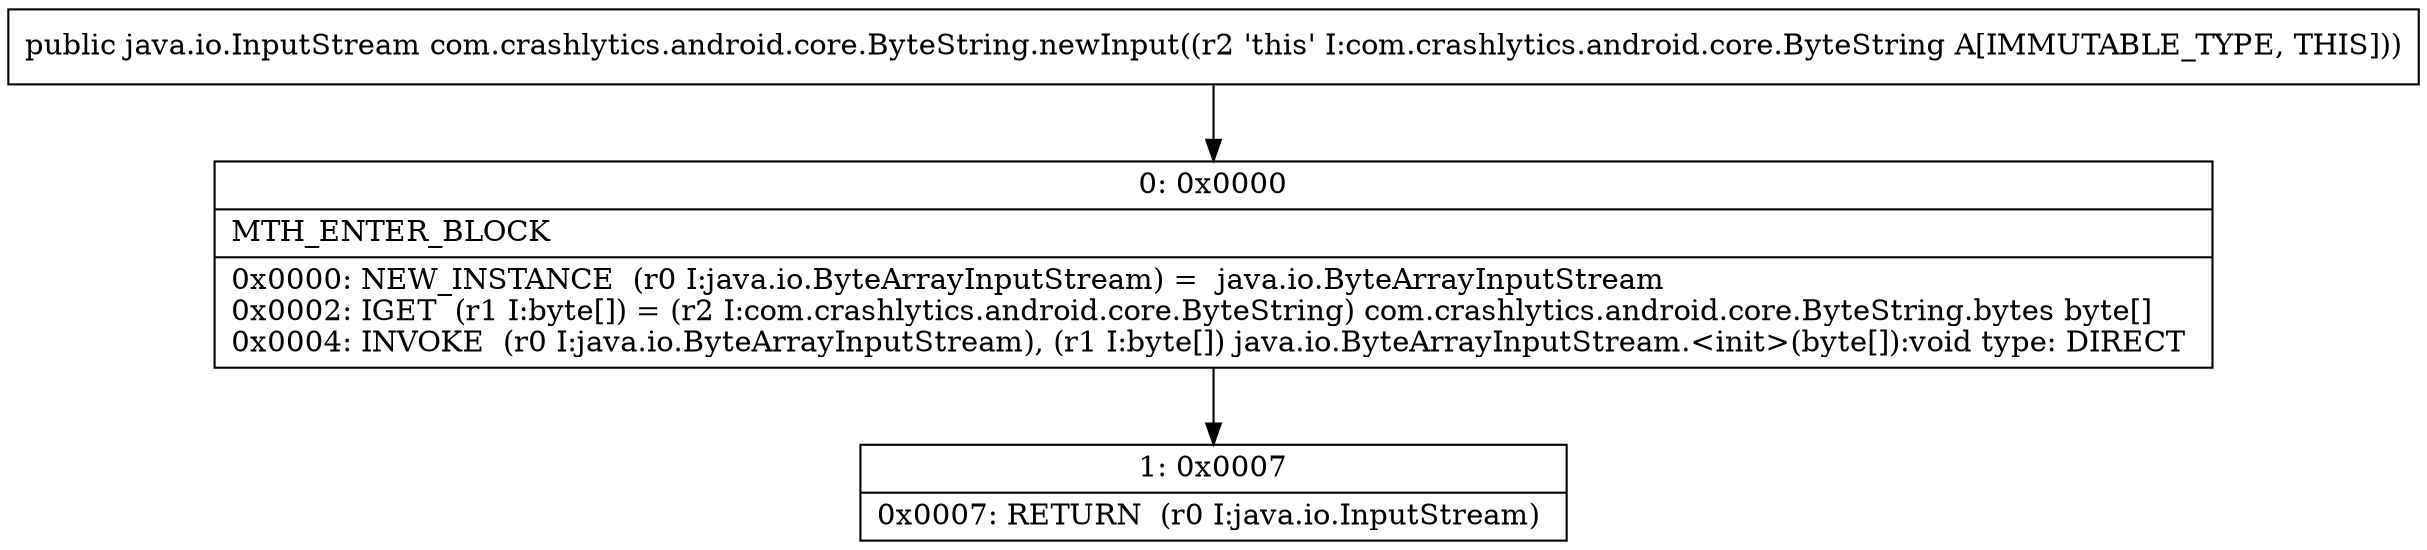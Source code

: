 digraph "CFG forcom.crashlytics.android.core.ByteString.newInput()Ljava\/io\/InputStream;" {
Node_0 [shape=record,label="{0\:\ 0x0000|MTH_ENTER_BLOCK\l|0x0000: NEW_INSTANCE  (r0 I:java.io.ByteArrayInputStream) =  java.io.ByteArrayInputStream \l0x0002: IGET  (r1 I:byte[]) = (r2 I:com.crashlytics.android.core.ByteString) com.crashlytics.android.core.ByteString.bytes byte[] \l0x0004: INVOKE  (r0 I:java.io.ByteArrayInputStream), (r1 I:byte[]) java.io.ByteArrayInputStream.\<init\>(byte[]):void type: DIRECT \l}"];
Node_1 [shape=record,label="{1\:\ 0x0007|0x0007: RETURN  (r0 I:java.io.InputStream) \l}"];
MethodNode[shape=record,label="{public java.io.InputStream com.crashlytics.android.core.ByteString.newInput((r2 'this' I:com.crashlytics.android.core.ByteString A[IMMUTABLE_TYPE, THIS])) }"];
MethodNode -> Node_0;
Node_0 -> Node_1;
}

